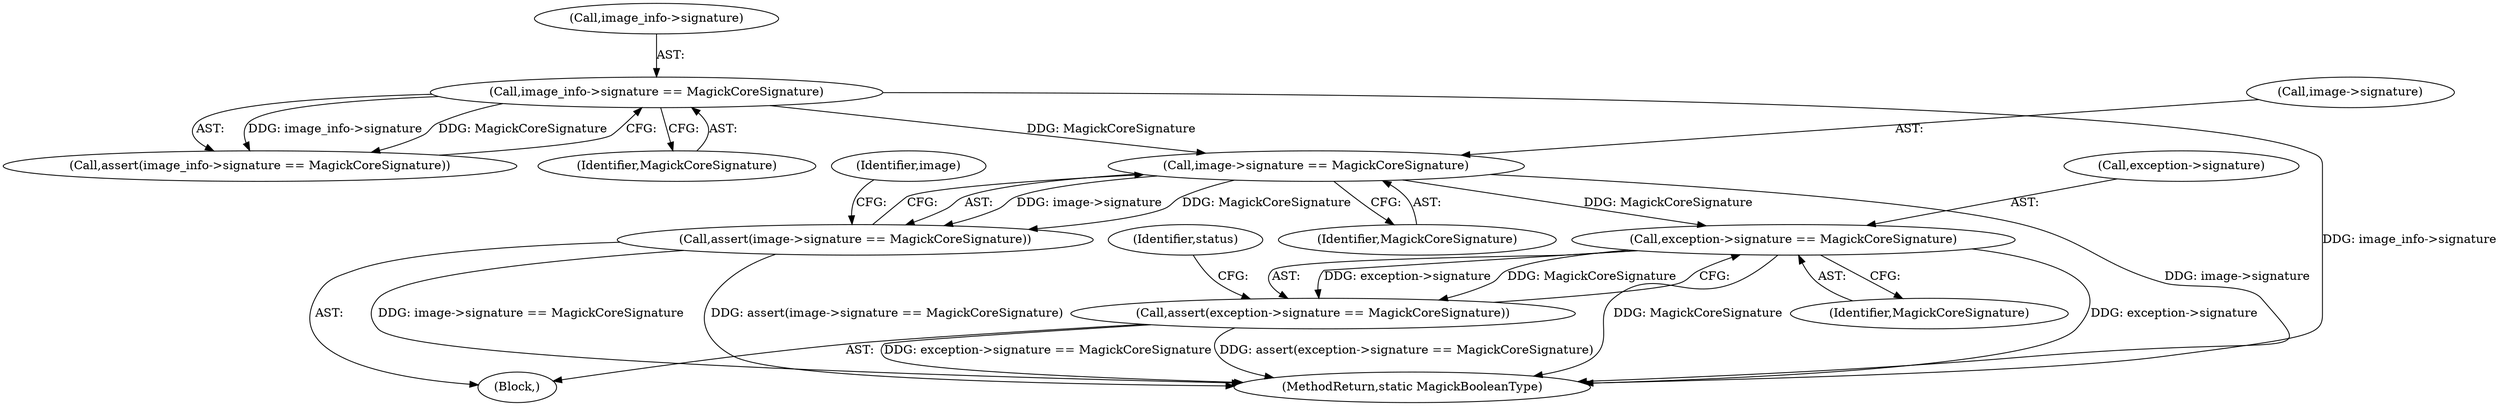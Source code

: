 digraph "0_ImageMagick_14e606db148d6ebcaae20f1e1d6d71903ca4a556@pointer" {
"1000138" [label="(Call,image->signature == MagickCoreSignature)"];
"1000126" [label="(Call,image_info->signature == MagickCoreSignature)"];
"1000137" [label="(Call,assert(image->signature == MagickCoreSignature))"];
"1000165" [label="(Call,exception->signature == MagickCoreSignature)"];
"1000164" [label="(Call,assert(exception->signature == MagickCoreSignature))"];
"1000891" [label="(MethodReturn,static MagickBooleanType)"];
"1000169" [label="(Identifier,MagickCoreSignature)"];
"1000127" [label="(Call,image_info->signature)"];
"1000137" [label="(Call,assert(image->signature == MagickCoreSignature))"];
"1000130" [label="(Identifier,MagickCoreSignature)"];
"1000125" [label="(Call,assert(image_info->signature == MagickCoreSignature))"];
"1000146" [label="(Identifier,image)"];
"1000171" [label="(Identifier,status)"];
"1000138" [label="(Call,image->signature == MagickCoreSignature)"];
"1000164" [label="(Call,assert(exception->signature == MagickCoreSignature))"];
"1000142" [label="(Identifier,MagickCoreSignature)"];
"1000165" [label="(Call,exception->signature == MagickCoreSignature)"];
"1000107" [label="(Block,)"];
"1000139" [label="(Call,image->signature)"];
"1000166" [label="(Call,exception->signature)"];
"1000126" [label="(Call,image_info->signature == MagickCoreSignature)"];
"1000138" -> "1000137"  [label="AST: "];
"1000138" -> "1000142"  [label="CFG: "];
"1000139" -> "1000138"  [label="AST: "];
"1000142" -> "1000138"  [label="AST: "];
"1000137" -> "1000138"  [label="CFG: "];
"1000138" -> "1000891"  [label="DDG: image->signature"];
"1000138" -> "1000137"  [label="DDG: image->signature"];
"1000138" -> "1000137"  [label="DDG: MagickCoreSignature"];
"1000126" -> "1000138"  [label="DDG: MagickCoreSignature"];
"1000138" -> "1000165"  [label="DDG: MagickCoreSignature"];
"1000126" -> "1000125"  [label="AST: "];
"1000126" -> "1000130"  [label="CFG: "];
"1000127" -> "1000126"  [label="AST: "];
"1000130" -> "1000126"  [label="AST: "];
"1000125" -> "1000126"  [label="CFG: "];
"1000126" -> "1000891"  [label="DDG: image_info->signature"];
"1000126" -> "1000125"  [label="DDG: image_info->signature"];
"1000126" -> "1000125"  [label="DDG: MagickCoreSignature"];
"1000137" -> "1000107"  [label="AST: "];
"1000146" -> "1000137"  [label="CFG: "];
"1000137" -> "1000891"  [label="DDG: image->signature == MagickCoreSignature"];
"1000137" -> "1000891"  [label="DDG: assert(image->signature == MagickCoreSignature)"];
"1000165" -> "1000164"  [label="AST: "];
"1000165" -> "1000169"  [label="CFG: "];
"1000166" -> "1000165"  [label="AST: "];
"1000169" -> "1000165"  [label="AST: "];
"1000164" -> "1000165"  [label="CFG: "];
"1000165" -> "1000891"  [label="DDG: MagickCoreSignature"];
"1000165" -> "1000891"  [label="DDG: exception->signature"];
"1000165" -> "1000164"  [label="DDG: exception->signature"];
"1000165" -> "1000164"  [label="DDG: MagickCoreSignature"];
"1000164" -> "1000107"  [label="AST: "];
"1000171" -> "1000164"  [label="CFG: "];
"1000164" -> "1000891"  [label="DDG: assert(exception->signature == MagickCoreSignature)"];
"1000164" -> "1000891"  [label="DDG: exception->signature == MagickCoreSignature"];
}
